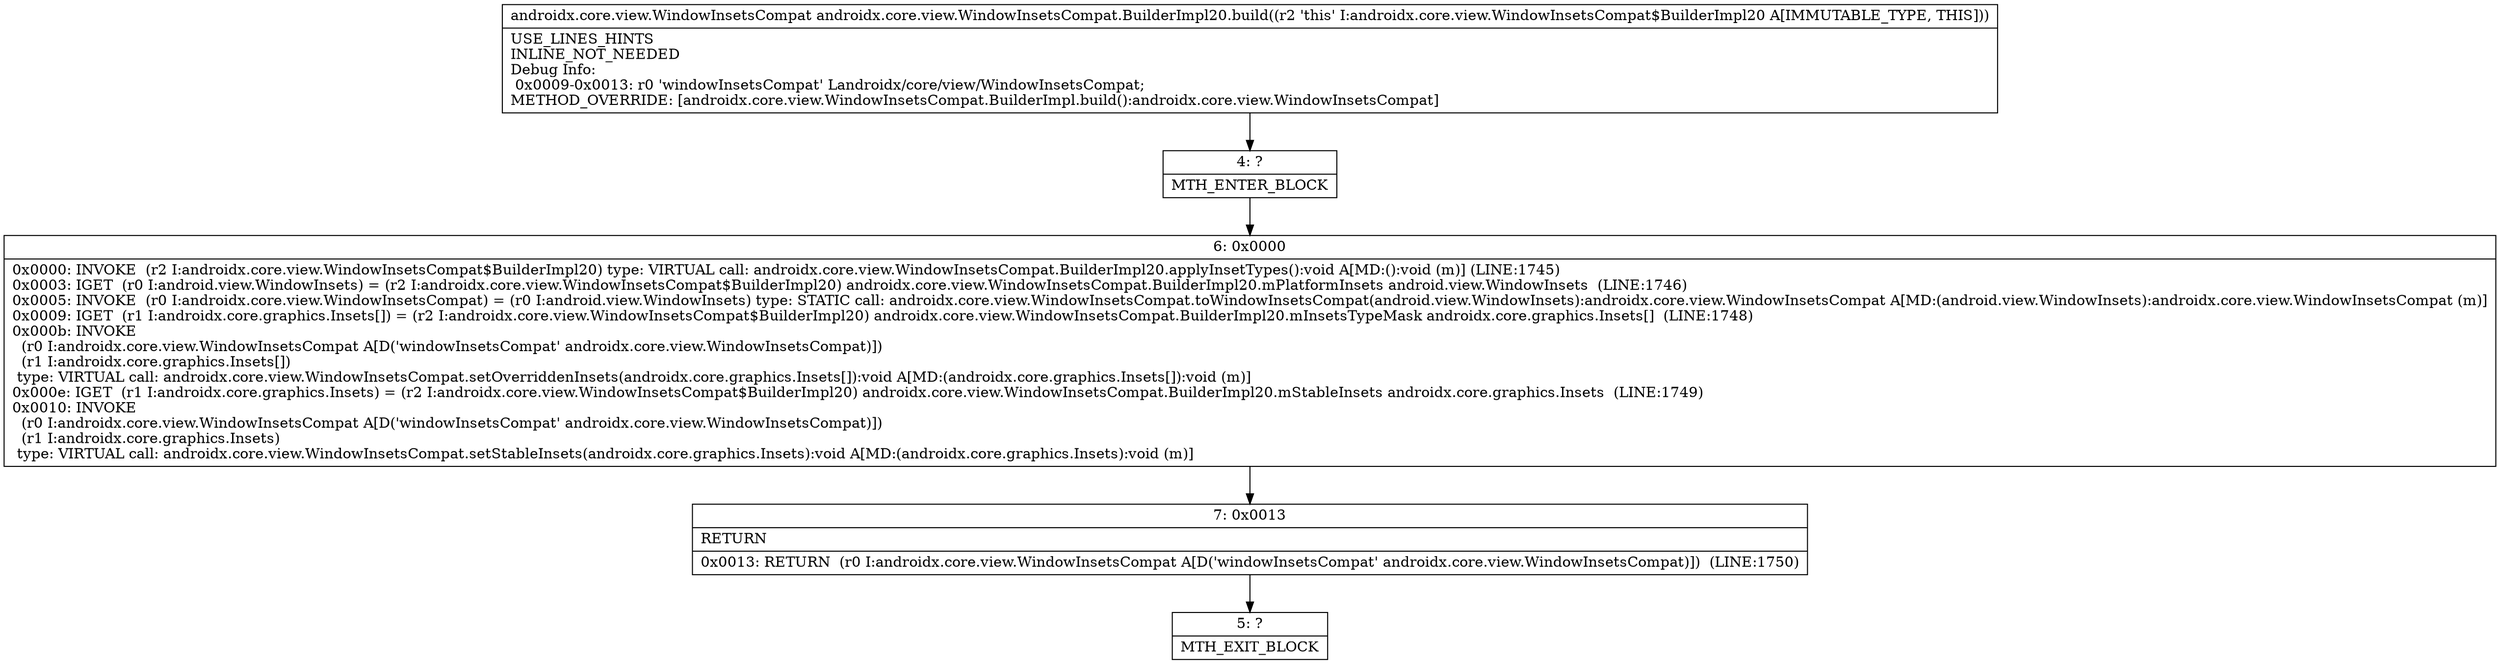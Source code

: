 digraph "CFG forandroidx.core.view.WindowInsetsCompat.BuilderImpl20.build()Landroidx\/core\/view\/WindowInsetsCompat;" {
Node_4 [shape=record,label="{4\:\ ?|MTH_ENTER_BLOCK\l}"];
Node_6 [shape=record,label="{6\:\ 0x0000|0x0000: INVOKE  (r2 I:androidx.core.view.WindowInsetsCompat$BuilderImpl20) type: VIRTUAL call: androidx.core.view.WindowInsetsCompat.BuilderImpl20.applyInsetTypes():void A[MD:():void (m)] (LINE:1745)\l0x0003: IGET  (r0 I:android.view.WindowInsets) = (r2 I:androidx.core.view.WindowInsetsCompat$BuilderImpl20) androidx.core.view.WindowInsetsCompat.BuilderImpl20.mPlatformInsets android.view.WindowInsets  (LINE:1746)\l0x0005: INVOKE  (r0 I:androidx.core.view.WindowInsetsCompat) = (r0 I:android.view.WindowInsets) type: STATIC call: androidx.core.view.WindowInsetsCompat.toWindowInsetsCompat(android.view.WindowInsets):androidx.core.view.WindowInsetsCompat A[MD:(android.view.WindowInsets):androidx.core.view.WindowInsetsCompat (m)]\l0x0009: IGET  (r1 I:androidx.core.graphics.Insets[]) = (r2 I:androidx.core.view.WindowInsetsCompat$BuilderImpl20) androidx.core.view.WindowInsetsCompat.BuilderImpl20.mInsetsTypeMask androidx.core.graphics.Insets[]  (LINE:1748)\l0x000b: INVOKE  \l  (r0 I:androidx.core.view.WindowInsetsCompat A[D('windowInsetsCompat' androidx.core.view.WindowInsetsCompat)])\l  (r1 I:androidx.core.graphics.Insets[])\l type: VIRTUAL call: androidx.core.view.WindowInsetsCompat.setOverriddenInsets(androidx.core.graphics.Insets[]):void A[MD:(androidx.core.graphics.Insets[]):void (m)]\l0x000e: IGET  (r1 I:androidx.core.graphics.Insets) = (r2 I:androidx.core.view.WindowInsetsCompat$BuilderImpl20) androidx.core.view.WindowInsetsCompat.BuilderImpl20.mStableInsets androidx.core.graphics.Insets  (LINE:1749)\l0x0010: INVOKE  \l  (r0 I:androidx.core.view.WindowInsetsCompat A[D('windowInsetsCompat' androidx.core.view.WindowInsetsCompat)])\l  (r1 I:androidx.core.graphics.Insets)\l type: VIRTUAL call: androidx.core.view.WindowInsetsCompat.setStableInsets(androidx.core.graphics.Insets):void A[MD:(androidx.core.graphics.Insets):void (m)]\l}"];
Node_7 [shape=record,label="{7\:\ 0x0013|RETURN\l|0x0013: RETURN  (r0 I:androidx.core.view.WindowInsetsCompat A[D('windowInsetsCompat' androidx.core.view.WindowInsetsCompat)])  (LINE:1750)\l}"];
Node_5 [shape=record,label="{5\:\ ?|MTH_EXIT_BLOCK\l}"];
MethodNode[shape=record,label="{androidx.core.view.WindowInsetsCompat androidx.core.view.WindowInsetsCompat.BuilderImpl20.build((r2 'this' I:androidx.core.view.WindowInsetsCompat$BuilderImpl20 A[IMMUTABLE_TYPE, THIS]))  | USE_LINES_HINTS\lINLINE_NOT_NEEDED\lDebug Info:\l  0x0009\-0x0013: r0 'windowInsetsCompat' Landroidx\/core\/view\/WindowInsetsCompat;\lMETHOD_OVERRIDE: [androidx.core.view.WindowInsetsCompat.BuilderImpl.build():androidx.core.view.WindowInsetsCompat]\l}"];
MethodNode -> Node_4;Node_4 -> Node_6;
Node_6 -> Node_7;
Node_7 -> Node_5;
}

